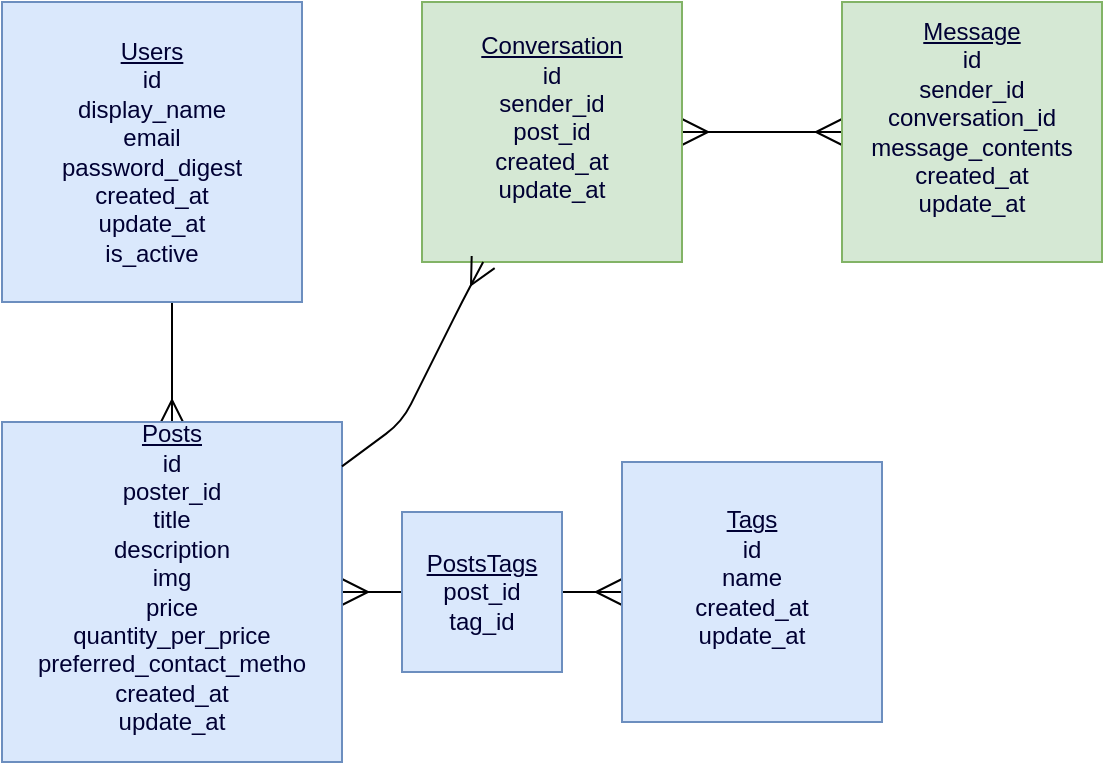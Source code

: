 <mxfile version="13.0.9">
    <diagram id="t90tw3hEJwtajVjFZ1cy" name="Page-1">
        <mxGraphModel dx="728" dy="550" grid="1" gridSize="10" guides="1" tooltips="1" connect="1" arrows="1" fold="1" page="1" pageScale="1" pageWidth="850" pageHeight="1100" math="0" shadow="0">
            <root>
                <mxCell id="0"/>
                <mxCell id="1" parent="0"/>
                <mxCell id="4" value="" style="edgeStyle=orthogonalEdgeStyle;rounded=0;orthogonalLoop=1;jettySize=auto;html=1;endArrow=ERmany;endFill=0;endSize=9;startSize=11;" parent="1" source="2" target="3" edge="1">
                    <mxGeometry relative="1" as="geometry">
                        <Array as="points">
                            <mxPoint x="135" y="270"/>
                            <mxPoint x="135" y="270"/>
                        </Array>
                    </mxGeometry>
                </mxCell>
                <mxCell id="2" value="&lt;font color=&quot;#000033&quot;&gt;&lt;u&gt;Users&lt;/u&gt;&lt;br&gt;id&lt;br&gt;display_name&lt;br&gt;email&lt;br&gt;password_digest&lt;br&gt;created_at&lt;br&gt;update_at&lt;br&gt;is_active&lt;br&gt;&lt;/font&gt;" style="whiteSpace=wrap;html=1;aspect=fixed;fillColor=#dae8fc;strokeColor=#6c8ebf;" parent="1" vertex="1">
                    <mxGeometry x="50" y="100" width="150" height="150" as="geometry"/>
                </mxCell>
                <mxCell id="6" value="" style="edgeStyle=orthogonalEdgeStyle;rounded=0;orthogonalLoop=1;jettySize=auto;html=1;verticalAlign=middle;horizontal=1;endArrow=ERmany;endFill=0;startArrow=ERmany;startFill=0;endSize=11;startSize=11;" parent="1" source="3" target="5" edge="1">
                    <mxGeometry relative="1" as="geometry"/>
                </mxCell>
                <mxCell id="3" value="&lt;font color=&quot;#000033&quot;&gt;&lt;u&gt;Posts&lt;/u&gt;&lt;br&gt;id&lt;br&gt;poster_id&lt;br&gt;title&lt;br&gt;description&lt;br&gt;img&lt;br&gt;price&lt;br&gt;quantity_per_price&lt;br&gt;preferred_contact_metho&lt;br&gt;created_at&lt;br&gt;update_at&lt;br&gt;&lt;br&gt;&lt;/font&gt;" style="whiteSpace=wrap;html=1;aspect=fixed;fillColor=#dae8fc;strokeColor=#6c8ebf;" parent="1" vertex="1">
                    <mxGeometry x="50" y="310" width="170" height="170" as="geometry"/>
                </mxCell>
                <mxCell id="5" value="&lt;font color=&quot;#000033&quot;&gt;&lt;u&gt;Tags&lt;/u&gt;&lt;br&gt;id&lt;br&gt;name&lt;br&gt;created_at&lt;br&gt;update_at&lt;br&gt;&lt;br&gt;&lt;/font&gt;" style="whiteSpace=wrap;html=1;aspect=fixed;fillColor=#dae8fc;strokeColor=#6c8ebf;" parent="1" vertex="1">
                    <mxGeometry x="360" y="330" width="130" height="130" as="geometry"/>
                </mxCell>
                <mxCell id="10" value="" style="edgeStyle=orthogonalEdgeStyle;rounded=0;orthogonalLoop=1;jettySize=auto;html=1;startArrow=ERmany;startFill=0;endArrow=ERmany;endFill=0;endSize=11;startSize=11;" parent="1" source="7" target="9" edge="1">
                    <mxGeometry relative="1" as="geometry"/>
                </mxCell>
                <mxCell id="7" value="&lt;font color=&quot;#000033&quot;&gt;&lt;u&gt;Conversation&lt;/u&gt;&lt;br&gt;id&lt;br&gt;sender_id&lt;br&gt;post_id&lt;br&gt;created_at&lt;br&gt;update_at&lt;br&gt;&lt;br&gt;&lt;/font&gt;" style="whiteSpace=wrap;html=1;aspect=fixed;fillColor=#d5e8d4;strokeColor=#82b366;" parent="1" vertex="1">
                    <mxGeometry x="260" y="100" width="130" height="130" as="geometry"/>
                </mxCell>
                <mxCell id="9" value="&lt;font color=&quot;#000033&quot;&gt;&lt;u&gt;Message&lt;/u&gt;&lt;br&gt;id&lt;br&gt;sender_id&lt;br&gt;conversation_id&lt;br&gt;message_contents&lt;br&gt;created_at&lt;br&gt;update_at&lt;br&gt;&lt;br&gt;&lt;/font&gt;" style="whiteSpace=wrap;html=1;aspect=fixed;fillColor=#d5e8d4;strokeColor=#82b366;" parent="1" vertex="1">
                    <mxGeometry x="470" y="100" width="130" height="130" as="geometry"/>
                </mxCell>
                <mxCell id="11" value="" style="endArrow=ERmany;html=1;endFill=0;endSize=11;" parent="1" source="3" target="7" edge="1">
                    <mxGeometry width="50" height="50" relative="1" as="geometry">
                        <mxPoint x="220" y="290" as="sourcePoint"/>
                        <mxPoint x="277" y="234" as="targetPoint"/>
                        <Array as="points">
                            <mxPoint x="250" y="310"/>
                            <mxPoint x="280" y="250"/>
                        </Array>
                    </mxGeometry>
                </mxCell>
                <mxCell id="12" value="&lt;font color=&quot;#000033&quot;&gt;&lt;u&gt;PostsTags&lt;/u&gt;&lt;br&gt;post_id&lt;br&gt;tag_id&lt;br&gt;&lt;/font&gt;" style="whiteSpace=wrap;html=1;aspect=fixed;fillColor=#dae8fc;strokeColor=#6c8ebf;" vertex="1" parent="1">
                    <mxGeometry x="250" y="355" width="80" height="80" as="geometry"/>
                </mxCell>
            </root>
        </mxGraphModel>
    </diagram>
</mxfile>